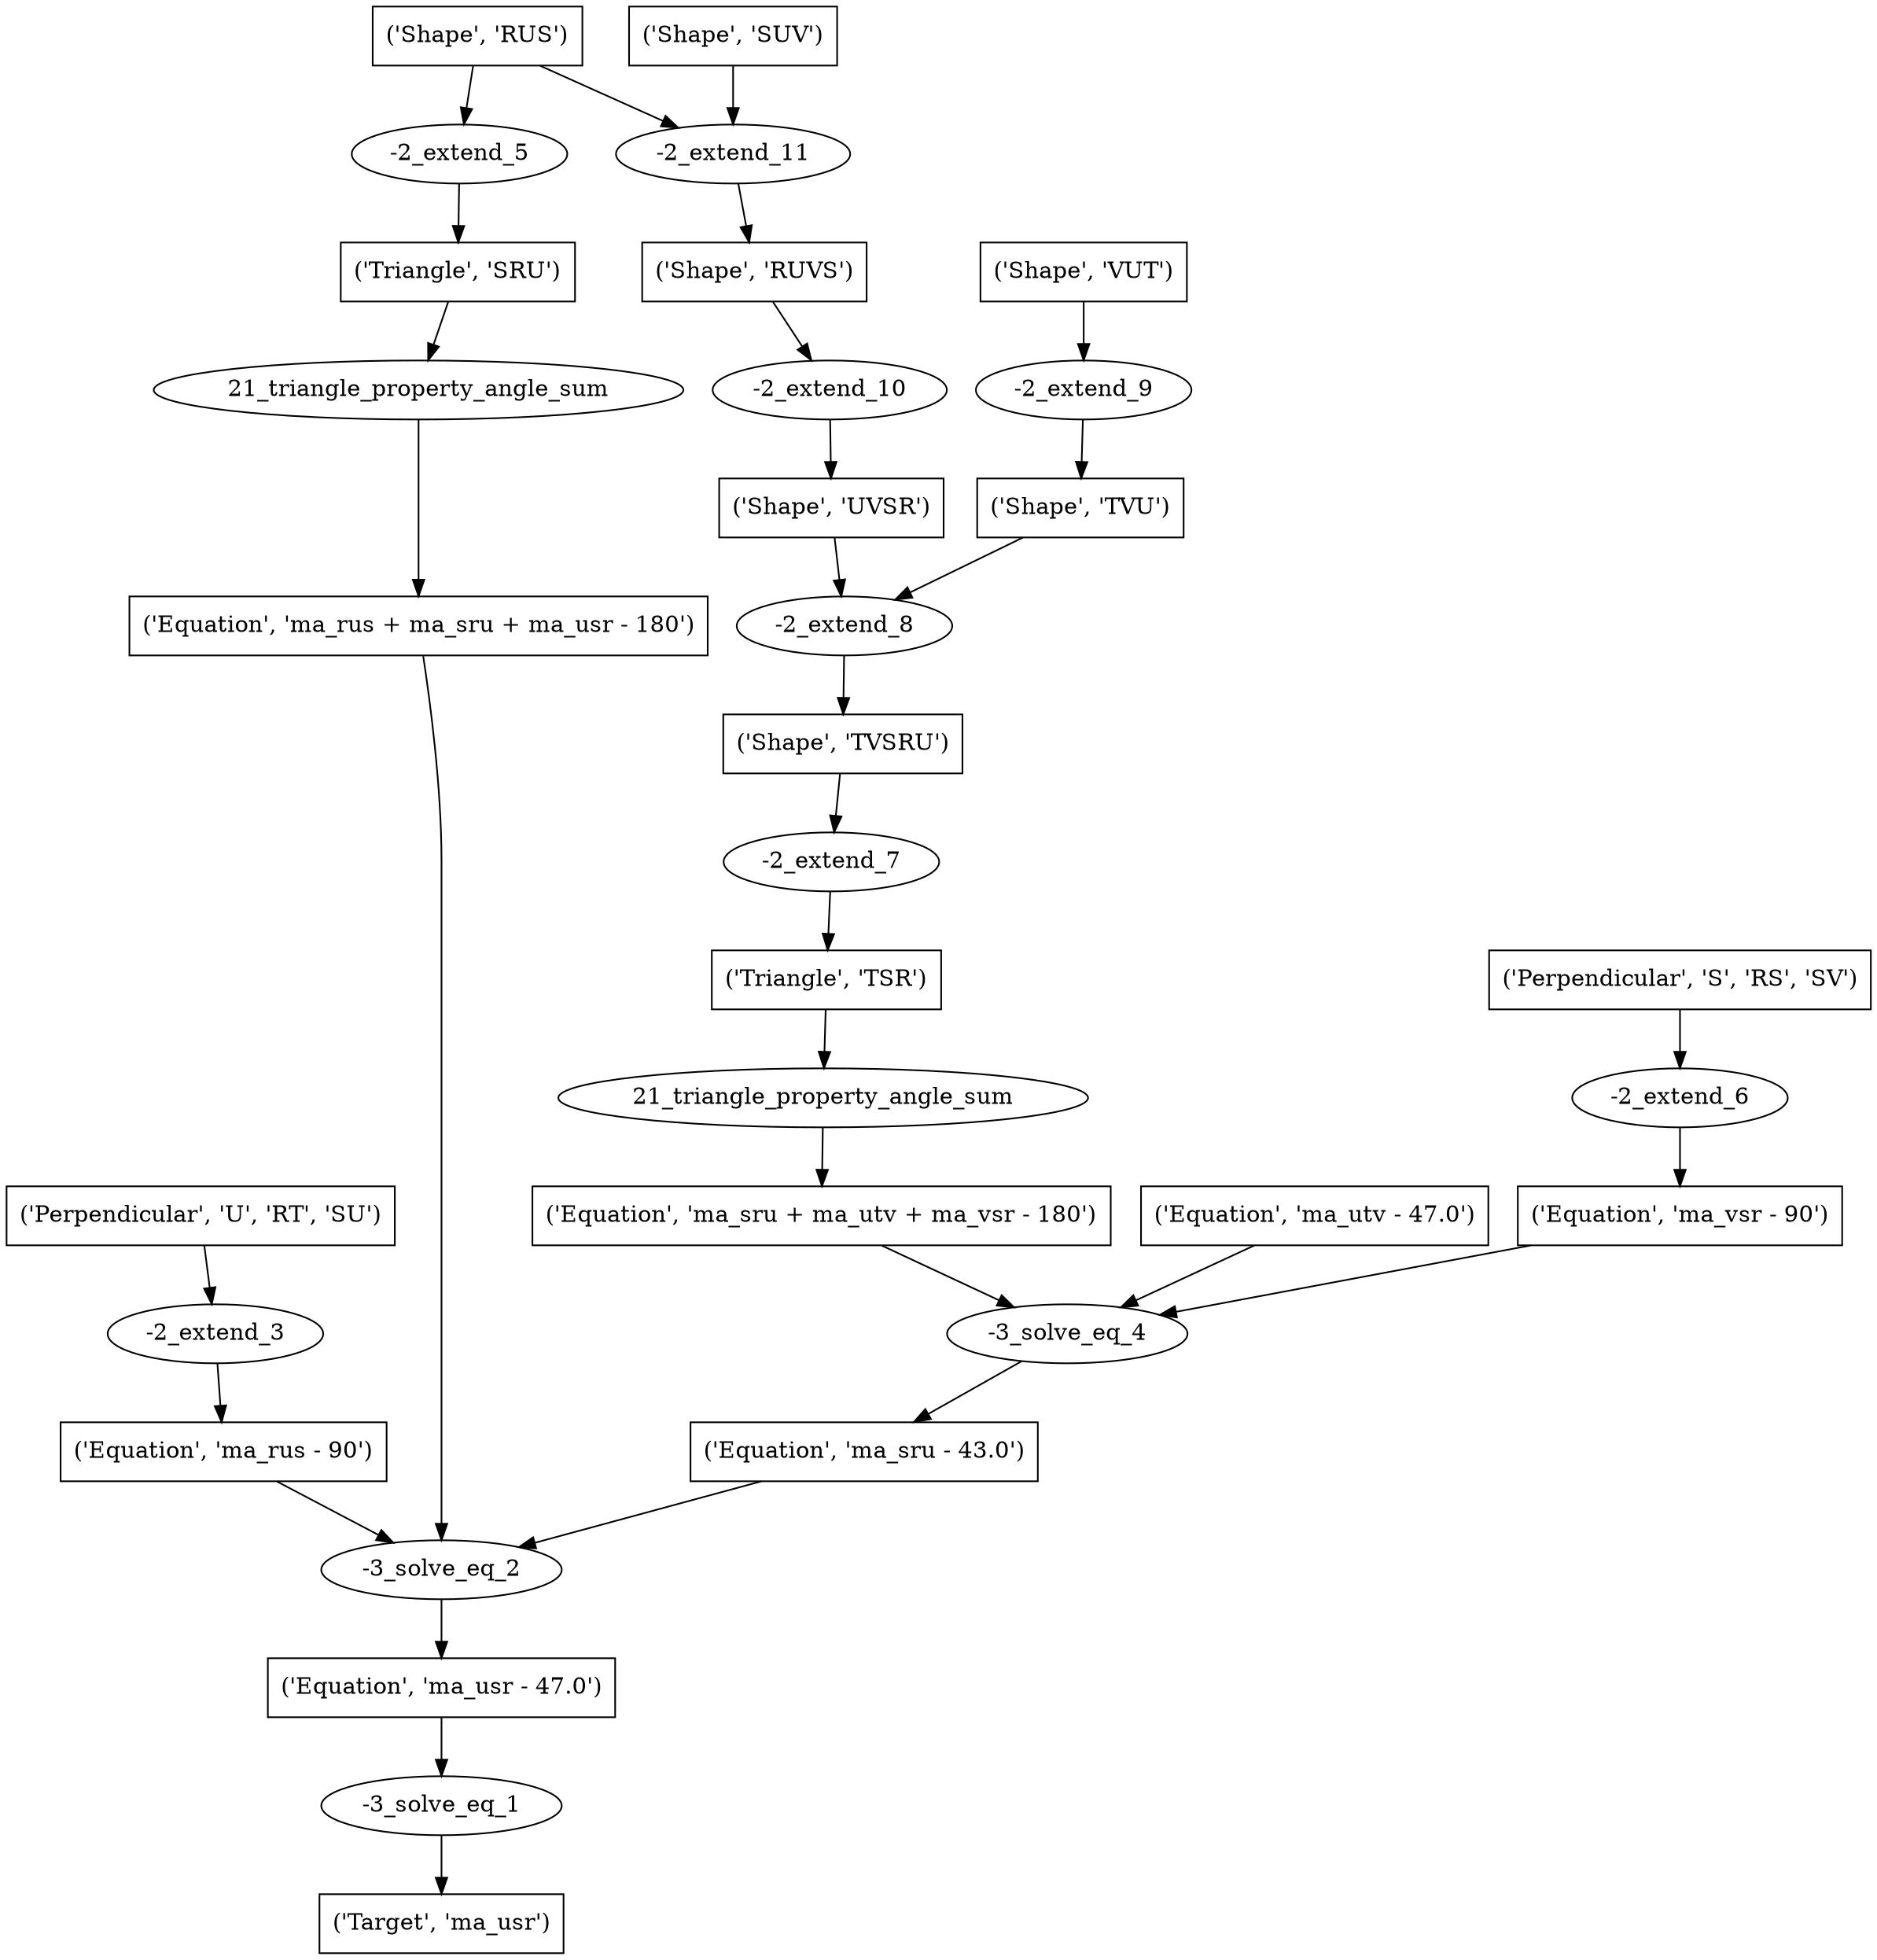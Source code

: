 digraph 88 {
	0 [label="('Target', 'ma_usr')" shape=box]
	1 [label="-3_solve_eq_1"]
	1 -> 0
	2 [label="('Equation', 'ma_usr - 47.0')" shape=box]
	2 -> 1
	3 [label="-3_solve_eq_2"]
	3 -> 2
	4 [label="('Equation', 'ma_rus - 90')" shape=box]
	4 -> 3
	5 [label="('Equation', 'ma_rus + ma_sru + ma_usr - 180')" shape=box]
	5 -> 3
	6 [label="('Equation', 'ma_sru - 43.0')" shape=box]
	6 -> 3
	7 [label="-2_extend_3"]
	7 -> 4
	8 [label="('Perpendicular', 'U', 'RT', 'SU')" shape=box]
	8 -> 7
	9 [label="21_triangle_property_angle_sum"]
	9 -> 5
	10 [label="('Triangle', 'SRU')" shape=box]
	10 -> 9
	11 [label="-3_solve_eq_4"]
	11 -> 6
	12 [label="('Equation', 'ma_utv - 47.0')" shape=box]
	12 -> 11
	13 [label="('Equation', 'ma_vsr - 90')" shape=box]
	13 -> 11
	14 [label="('Equation', 'ma_sru + ma_utv + ma_vsr - 180')" shape=box]
	14 -> 11
	15 [label="-2_extend_5"]
	15 -> 10
	16 [label="('Shape', 'RUS')" shape=box]
	16 -> 15
	17 [label="-2_extend_6"]
	17 -> 13
	18 [label="('Perpendicular', 'S', 'RS', 'SV')" shape=box]
	18 -> 17
	19 [label="21_triangle_property_angle_sum"]
	19 -> 14
	20 [label="('Triangle', 'TSR')" shape=box]
	20 -> 19
	21 [label="-2_extend_7"]
	21 -> 20
	22 [label="('Shape', 'TVSRU')" shape=box]
	22 -> 21
	23 [label="-2_extend_8"]
	23 -> 22
	24 [label="('Shape', 'TVU')" shape=box]
	24 -> 23
	25 [label="('Shape', 'UVSR')" shape=box]
	25 -> 23
	26 [label="-2_extend_9"]
	26 -> 24
	27 [label="('Shape', 'VUT')" shape=box]
	27 -> 26
	28 [label="-2_extend_10"]
	28 -> 25
	29 [label="('Shape', 'RUVS')" shape=box]
	29 -> 28
	30 [label="-2_extend_11"]
	30 -> 29
	16 -> 30
	31 [label="('Shape', 'SUV')" shape=box]
	31 -> 30
}
